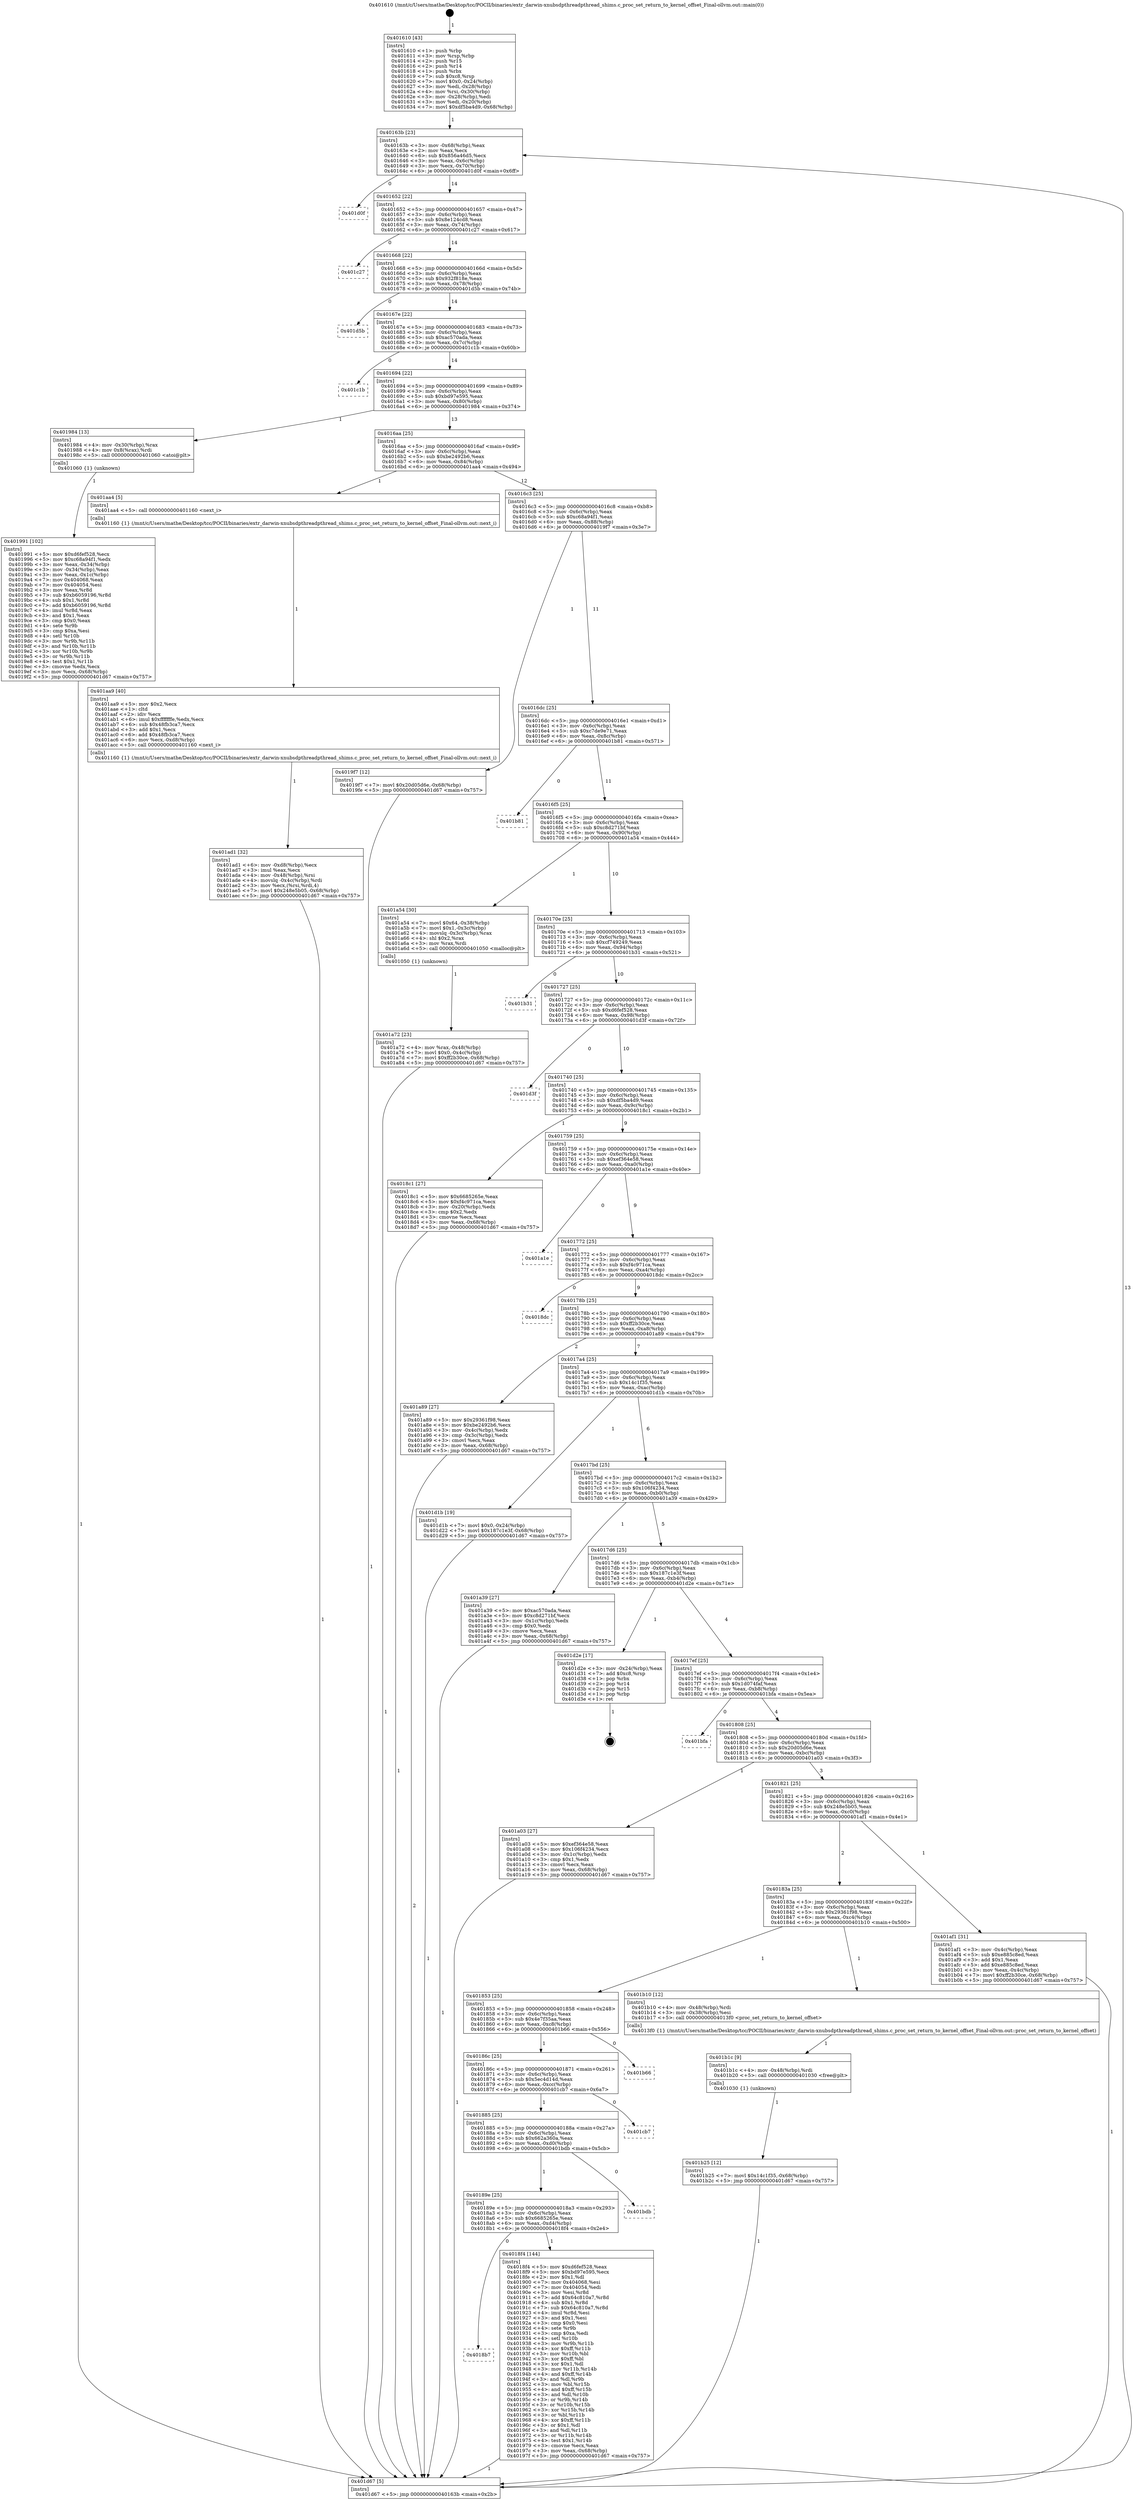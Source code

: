digraph "0x401610" {
  label = "0x401610 (/mnt/c/Users/mathe/Desktop/tcc/POCII/binaries/extr_darwin-xnubsdpthreadpthread_shims.c_proc_set_return_to_kernel_offset_Final-ollvm.out::main(0))"
  labelloc = "t"
  node[shape=record]

  Entry [label="",width=0.3,height=0.3,shape=circle,fillcolor=black,style=filled]
  "0x40163b" [label="{
     0x40163b [23]\l
     | [instrs]\l
     &nbsp;&nbsp;0x40163b \<+3\>: mov -0x68(%rbp),%eax\l
     &nbsp;&nbsp;0x40163e \<+2\>: mov %eax,%ecx\l
     &nbsp;&nbsp;0x401640 \<+6\>: sub $0x856a46d5,%ecx\l
     &nbsp;&nbsp;0x401646 \<+3\>: mov %eax,-0x6c(%rbp)\l
     &nbsp;&nbsp;0x401649 \<+3\>: mov %ecx,-0x70(%rbp)\l
     &nbsp;&nbsp;0x40164c \<+6\>: je 0000000000401d0f \<main+0x6ff\>\l
  }"]
  "0x401d0f" [label="{
     0x401d0f\l
  }", style=dashed]
  "0x401652" [label="{
     0x401652 [22]\l
     | [instrs]\l
     &nbsp;&nbsp;0x401652 \<+5\>: jmp 0000000000401657 \<main+0x47\>\l
     &nbsp;&nbsp;0x401657 \<+3\>: mov -0x6c(%rbp),%eax\l
     &nbsp;&nbsp;0x40165a \<+5\>: sub $0x8e124cd8,%eax\l
     &nbsp;&nbsp;0x40165f \<+3\>: mov %eax,-0x74(%rbp)\l
     &nbsp;&nbsp;0x401662 \<+6\>: je 0000000000401c27 \<main+0x617\>\l
  }"]
  Exit [label="",width=0.3,height=0.3,shape=circle,fillcolor=black,style=filled,peripheries=2]
  "0x401c27" [label="{
     0x401c27\l
  }", style=dashed]
  "0x401668" [label="{
     0x401668 [22]\l
     | [instrs]\l
     &nbsp;&nbsp;0x401668 \<+5\>: jmp 000000000040166d \<main+0x5d\>\l
     &nbsp;&nbsp;0x40166d \<+3\>: mov -0x6c(%rbp),%eax\l
     &nbsp;&nbsp;0x401670 \<+5\>: sub $0x932f818e,%eax\l
     &nbsp;&nbsp;0x401675 \<+3\>: mov %eax,-0x78(%rbp)\l
     &nbsp;&nbsp;0x401678 \<+6\>: je 0000000000401d5b \<main+0x74b\>\l
  }"]
  "0x401b25" [label="{
     0x401b25 [12]\l
     | [instrs]\l
     &nbsp;&nbsp;0x401b25 \<+7\>: movl $0x14c1f35,-0x68(%rbp)\l
     &nbsp;&nbsp;0x401b2c \<+5\>: jmp 0000000000401d67 \<main+0x757\>\l
  }"]
  "0x401d5b" [label="{
     0x401d5b\l
  }", style=dashed]
  "0x40167e" [label="{
     0x40167e [22]\l
     | [instrs]\l
     &nbsp;&nbsp;0x40167e \<+5\>: jmp 0000000000401683 \<main+0x73\>\l
     &nbsp;&nbsp;0x401683 \<+3\>: mov -0x6c(%rbp),%eax\l
     &nbsp;&nbsp;0x401686 \<+5\>: sub $0xac570ada,%eax\l
     &nbsp;&nbsp;0x40168b \<+3\>: mov %eax,-0x7c(%rbp)\l
     &nbsp;&nbsp;0x40168e \<+6\>: je 0000000000401c1b \<main+0x60b\>\l
  }"]
  "0x401b1c" [label="{
     0x401b1c [9]\l
     | [instrs]\l
     &nbsp;&nbsp;0x401b1c \<+4\>: mov -0x48(%rbp),%rdi\l
     &nbsp;&nbsp;0x401b20 \<+5\>: call 0000000000401030 \<free@plt\>\l
     | [calls]\l
     &nbsp;&nbsp;0x401030 \{1\} (unknown)\l
  }"]
  "0x401c1b" [label="{
     0x401c1b\l
  }", style=dashed]
  "0x401694" [label="{
     0x401694 [22]\l
     | [instrs]\l
     &nbsp;&nbsp;0x401694 \<+5\>: jmp 0000000000401699 \<main+0x89\>\l
     &nbsp;&nbsp;0x401699 \<+3\>: mov -0x6c(%rbp),%eax\l
     &nbsp;&nbsp;0x40169c \<+5\>: sub $0xbd97e595,%eax\l
     &nbsp;&nbsp;0x4016a1 \<+3\>: mov %eax,-0x80(%rbp)\l
     &nbsp;&nbsp;0x4016a4 \<+6\>: je 0000000000401984 \<main+0x374\>\l
  }"]
  "0x401ad1" [label="{
     0x401ad1 [32]\l
     | [instrs]\l
     &nbsp;&nbsp;0x401ad1 \<+6\>: mov -0xd8(%rbp),%ecx\l
     &nbsp;&nbsp;0x401ad7 \<+3\>: imul %eax,%ecx\l
     &nbsp;&nbsp;0x401ada \<+4\>: mov -0x48(%rbp),%rsi\l
     &nbsp;&nbsp;0x401ade \<+4\>: movslq -0x4c(%rbp),%rdi\l
     &nbsp;&nbsp;0x401ae2 \<+3\>: mov %ecx,(%rsi,%rdi,4)\l
     &nbsp;&nbsp;0x401ae5 \<+7\>: movl $0x248e5b05,-0x68(%rbp)\l
     &nbsp;&nbsp;0x401aec \<+5\>: jmp 0000000000401d67 \<main+0x757\>\l
  }"]
  "0x401984" [label="{
     0x401984 [13]\l
     | [instrs]\l
     &nbsp;&nbsp;0x401984 \<+4\>: mov -0x30(%rbp),%rax\l
     &nbsp;&nbsp;0x401988 \<+4\>: mov 0x8(%rax),%rdi\l
     &nbsp;&nbsp;0x40198c \<+5\>: call 0000000000401060 \<atoi@plt\>\l
     | [calls]\l
     &nbsp;&nbsp;0x401060 \{1\} (unknown)\l
  }"]
  "0x4016aa" [label="{
     0x4016aa [25]\l
     | [instrs]\l
     &nbsp;&nbsp;0x4016aa \<+5\>: jmp 00000000004016af \<main+0x9f\>\l
     &nbsp;&nbsp;0x4016af \<+3\>: mov -0x6c(%rbp),%eax\l
     &nbsp;&nbsp;0x4016b2 \<+5\>: sub $0xbe2492b6,%eax\l
     &nbsp;&nbsp;0x4016b7 \<+6\>: mov %eax,-0x84(%rbp)\l
     &nbsp;&nbsp;0x4016bd \<+6\>: je 0000000000401aa4 \<main+0x494\>\l
  }"]
  "0x401aa9" [label="{
     0x401aa9 [40]\l
     | [instrs]\l
     &nbsp;&nbsp;0x401aa9 \<+5\>: mov $0x2,%ecx\l
     &nbsp;&nbsp;0x401aae \<+1\>: cltd\l
     &nbsp;&nbsp;0x401aaf \<+2\>: idiv %ecx\l
     &nbsp;&nbsp;0x401ab1 \<+6\>: imul $0xfffffffe,%edx,%ecx\l
     &nbsp;&nbsp;0x401ab7 \<+6\>: sub $0x48fb3ca7,%ecx\l
     &nbsp;&nbsp;0x401abd \<+3\>: add $0x1,%ecx\l
     &nbsp;&nbsp;0x401ac0 \<+6\>: add $0x48fb3ca7,%ecx\l
     &nbsp;&nbsp;0x401ac6 \<+6\>: mov %ecx,-0xd8(%rbp)\l
     &nbsp;&nbsp;0x401acc \<+5\>: call 0000000000401160 \<next_i\>\l
     | [calls]\l
     &nbsp;&nbsp;0x401160 \{1\} (/mnt/c/Users/mathe/Desktop/tcc/POCII/binaries/extr_darwin-xnubsdpthreadpthread_shims.c_proc_set_return_to_kernel_offset_Final-ollvm.out::next_i)\l
  }"]
  "0x401aa4" [label="{
     0x401aa4 [5]\l
     | [instrs]\l
     &nbsp;&nbsp;0x401aa4 \<+5\>: call 0000000000401160 \<next_i\>\l
     | [calls]\l
     &nbsp;&nbsp;0x401160 \{1\} (/mnt/c/Users/mathe/Desktop/tcc/POCII/binaries/extr_darwin-xnubsdpthreadpthread_shims.c_proc_set_return_to_kernel_offset_Final-ollvm.out::next_i)\l
  }"]
  "0x4016c3" [label="{
     0x4016c3 [25]\l
     | [instrs]\l
     &nbsp;&nbsp;0x4016c3 \<+5\>: jmp 00000000004016c8 \<main+0xb8\>\l
     &nbsp;&nbsp;0x4016c8 \<+3\>: mov -0x6c(%rbp),%eax\l
     &nbsp;&nbsp;0x4016cb \<+5\>: sub $0xc68a94f1,%eax\l
     &nbsp;&nbsp;0x4016d0 \<+6\>: mov %eax,-0x88(%rbp)\l
     &nbsp;&nbsp;0x4016d6 \<+6\>: je 00000000004019f7 \<main+0x3e7\>\l
  }"]
  "0x401a72" [label="{
     0x401a72 [23]\l
     | [instrs]\l
     &nbsp;&nbsp;0x401a72 \<+4\>: mov %rax,-0x48(%rbp)\l
     &nbsp;&nbsp;0x401a76 \<+7\>: movl $0x0,-0x4c(%rbp)\l
     &nbsp;&nbsp;0x401a7d \<+7\>: movl $0xff2b30ce,-0x68(%rbp)\l
     &nbsp;&nbsp;0x401a84 \<+5\>: jmp 0000000000401d67 \<main+0x757\>\l
  }"]
  "0x4019f7" [label="{
     0x4019f7 [12]\l
     | [instrs]\l
     &nbsp;&nbsp;0x4019f7 \<+7\>: movl $0x20d05d6e,-0x68(%rbp)\l
     &nbsp;&nbsp;0x4019fe \<+5\>: jmp 0000000000401d67 \<main+0x757\>\l
  }"]
  "0x4016dc" [label="{
     0x4016dc [25]\l
     | [instrs]\l
     &nbsp;&nbsp;0x4016dc \<+5\>: jmp 00000000004016e1 \<main+0xd1\>\l
     &nbsp;&nbsp;0x4016e1 \<+3\>: mov -0x6c(%rbp),%eax\l
     &nbsp;&nbsp;0x4016e4 \<+5\>: sub $0xc7de9e71,%eax\l
     &nbsp;&nbsp;0x4016e9 \<+6\>: mov %eax,-0x8c(%rbp)\l
     &nbsp;&nbsp;0x4016ef \<+6\>: je 0000000000401b81 \<main+0x571\>\l
  }"]
  "0x401991" [label="{
     0x401991 [102]\l
     | [instrs]\l
     &nbsp;&nbsp;0x401991 \<+5\>: mov $0xd6fef528,%ecx\l
     &nbsp;&nbsp;0x401996 \<+5\>: mov $0xc68a94f1,%edx\l
     &nbsp;&nbsp;0x40199b \<+3\>: mov %eax,-0x34(%rbp)\l
     &nbsp;&nbsp;0x40199e \<+3\>: mov -0x34(%rbp),%eax\l
     &nbsp;&nbsp;0x4019a1 \<+3\>: mov %eax,-0x1c(%rbp)\l
     &nbsp;&nbsp;0x4019a4 \<+7\>: mov 0x404068,%eax\l
     &nbsp;&nbsp;0x4019ab \<+7\>: mov 0x404054,%esi\l
     &nbsp;&nbsp;0x4019b2 \<+3\>: mov %eax,%r8d\l
     &nbsp;&nbsp;0x4019b5 \<+7\>: sub $0xb6059196,%r8d\l
     &nbsp;&nbsp;0x4019bc \<+4\>: sub $0x1,%r8d\l
     &nbsp;&nbsp;0x4019c0 \<+7\>: add $0xb6059196,%r8d\l
     &nbsp;&nbsp;0x4019c7 \<+4\>: imul %r8d,%eax\l
     &nbsp;&nbsp;0x4019cb \<+3\>: and $0x1,%eax\l
     &nbsp;&nbsp;0x4019ce \<+3\>: cmp $0x0,%eax\l
     &nbsp;&nbsp;0x4019d1 \<+4\>: sete %r9b\l
     &nbsp;&nbsp;0x4019d5 \<+3\>: cmp $0xa,%esi\l
     &nbsp;&nbsp;0x4019d8 \<+4\>: setl %r10b\l
     &nbsp;&nbsp;0x4019dc \<+3\>: mov %r9b,%r11b\l
     &nbsp;&nbsp;0x4019df \<+3\>: and %r10b,%r11b\l
     &nbsp;&nbsp;0x4019e2 \<+3\>: xor %r10b,%r9b\l
     &nbsp;&nbsp;0x4019e5 \<+3\>: or %r9b,%r11b\l
     &nbsp;&nbsp;0x4019e8 \<+4\>: test $0x1,%r11b\l
     &nbsp;&nbsp;0x4019ec \<+3\>: cmovne %edx,%ecx\l
     &nbsp;&nbsp;0x4019ef \<+3\>: mov %ecx,-0x68(%rbp)\l
     &nbsp;&nbsp;0x4019f2 \<+5\>: jmp 0000000000401d67 \<main+0x757\>\l
  }"]
  "0x401b81" [label="{
     0x401b81\l
  }", style=dashed]
  "0x4016f5" [label="{
     0x4016f5 [25]\l
     | [instrs]\l
     &nbsp;&nbsp;0x4016f5 \<+5\>: jmp 00000000004016fa \<main+0xea\>\l
     &nbsp;&nbsp;0x4016fa \<+3\>: mov -0x6c(%rbp),%eax\l
     &nbsp;&nbsp;0x4016fd \<+5\>: sub $0xc8d271bf,%eax\l
     &nbsp;&nbsp;0x401702 \<+6\>: mov %eax,-0x90(%rbp)\l
     &nbsp;&nbsp;0x401708 \<+6\>: je 0000000000401a54 \<main+0x444\>\l
  }"]
  "0x4018b7" [label="{
     0x4018b7\l
  }", style=dashed]
  "0x401a54" [label="{
     0x401a54 [30]\l
     | [instrs]\l
     &nbsp;&nbsp;0x401a54 \<+7\>: movl $0x64,-0x38(%rbp)\l
     &nbsp;&nbsp;0x401a5b \<+7\>: movl $0x1,-0x3c(%rbp)\l
     &nbsp;&nbsp;0x401a62 \<+4\>: movslq -0x3c(%rbp),%rax\l
     &nbsp;&nbsp;0x401a66 \<+4\>: shl $0x2,%rax\l
     &nbsp;&nbsp;0x401a6a \<+3\>: mov %rax,%rdi\l
     &nbsp;&nbsp;0x401a6d \<+5\>: call 0000000000401050 \<malloc@plt\>\l
     | [calls]\l
     &nbsp;&nbsp;0x401050 \{1\} (unknown)\l
  }"]
  "0x40170e" [label="{
     0x40170e [25]\l
     | [instrs]\l
     &nbsp;&nbsp;0x40170e \<+5\>: jmp 0000000000401713 \<main+0x103\>\l
     &nbsp;&nbsp;0x401713 \<+3\>: mov -0x6c(%rbp),%eax\l
     &nbsp;&nbsp;0x401716 \<+5\>: sub $0xcf749249,%eax\l
     &nbsp;&nbsp;0x40171b \<+6\>: mov %eax,-0x94(%rbp)\l
     &nbsp;&nbsp;0x401721 \<+6\>: je 0000000000401b31 \<main+0x521\>\l
  }"]
  "0x4018f4" [label="{
     0x4018f4 [144]\l
     | [instrs]\l
     &nbsp;&nbsp;0x4018f4 \<+5\>: mov $0xd6fef528,%eax\l
     &nbsp;&nbsp;0x4018f9 \<+5\>: mov $0xbd97e595,%ecx\l
     &nbsp;&nbsp;0x4018fe \<+2\>: mov $0x1,%dl\l
     &nbsp;&nbsp;0x401900 \<+7\>: mov 0x404068,%esi\l
     &nbsp;&nbsp;0x401907 \<+7\>: mov 0x404054,%edi\l
     &nbsp;&nbsp;0x40190e \<+3\>: mov %esi,%r8d\l
     &nbsp;&nbsp;0x401911 \<+7\>: add $0x64c810a7,%r8d\l
     &nbsp;&nbsp;0x401918 \<+4\>: sub $0x1,%r8d\l
     &nbsp;&nbsp;0x40191c \<+7\>: sub $0x64c810a7,%r8d\l
     &nbsp;&nbsp;0x401923 \<+4\>: imul %r8d,%esi\l
     &nbsp;&nbsp;0x401927 \<+3\>: and $0x1,%esi\l
     &nbsp;&nbsp;0x40192a \<+3\>: cmp $0x0,%esi\l
     &nbsp;&nbsp;0x40192d \<+4\>: sete %r9b\l
     &nbsp;&nbsp;0x401931 \<+3\>: cmp $0xa,%edi\l
     &nbsp;&nbsp;0x401934 \<+4\>: setl %r10b\l
     &nbsp;&nbsp;0x401938 \<+3\>: mov %r9b,%r11b\l
     &nbsp;&nbsp;0x40193b \<+4\>: xor $0xff,%r11b\l
     &nbsp;&nbsp;0x40193f \<+3\>: mov %r10b,%bl\l
     &nbsp;&nbsp;0x401942 \<+3\>: xor $0xff,%bl\l
     &nbsp;&nbsp;0x401945 \<+3\>: xor $0x1,%dl\l
     &nbsp;&nbsp;0x401948 \<+3\>: mov %r11b,%r14b\l
     &nbsp;&nbsp;0x40194b \<+4\>: and $0xff,%r14b\l
     &nbsp;&nbsp;0x40194f \<+3\>: and %dl,%r9b\l
     &nbsp;&nbsp;0x401952 \<+3\>: mov %bl,%r15b\l
     &nbsp;&nbsp;0x401955 \<+4\>: and $0xff,%r15b\l
     &nbsp;&nbsp;0x401959 \<+3\>: and %dl,%r10b\l
     &nbsp;&nbsp;0x40195c \<+3\>: or %r9b,%r14b\l
     &nbsp;&nbsp;0x40195f \<+3\>: or %r10b,%r15b\l
     &nbsp;&nbsp;0x401962 \<+3\>: xor %r15b,%r14b\l
     &nbsp;&nbsp;0x401965 \<+3\>: or %bl,%r11b\l
     &nbsp;&nbsp;0x401968 \<+4\>: xor $0xff,%r11b\l
     &nbsp;&nbsp;0x40196c \<+3\>: or $0x1,%dl\l
     &nbsp;&nbsp;0x40196f \<+3\>: and %dl,%r11b\l
     &nbsp;&nbsp;0x401972 \<+3\>: or %r11b,%r14b\l
     &nbsp;&nbsp;0x401975 \<+4\>: test $0x1,%r14b\l
     &nbsp;&nbsp;0x401979 \<+3\>: cmovne %ecx,%eax\l
     &nbsp;&nbsp;0x40197c \<+3\>: mov %eax,-0x68(%rbp)\l
     &nbsp;&nbsp;0x40197f \<+5\>: jmp 0000000000401d67 \<main+0x757\>\l
  }"]
  "0x401b31" [label="{
     0x401b31\l
  }", style=dashed]
  "0x401727" [label="{
     0x401727 [25]\l
     | [instrs]\l
     &nbsp;&nbsp;0x401727 \<+5\>: jmp 000000000040172c \<main+0x11c\>\l
     &nbsp;&nbsp;0x40172c \<+3\>: mov -0x6c(%rbp),%eax\l
     &nbsp;&nbsp;0x40172f \<+5\>: sub $0xd6fef528,%eax\l
     &nbsp;&nbsp;0x401734 \<+6\>: mov %eax,-0x98(%rbp)\l
     &nbsp;&nbsp;0x40173a \<+6\>: je 0000000000401d3f \<main+0x72f\>\l
  }"]
  "0x40189e" [label="{
     0x40189e [25]\l
     | [instrs]\l
     &nbsp;&nbsp;0x40189e \<+5\>: jmp 00000000004018a3 \<main+0x293\>\l
     &nbsp;&nbsp;0x4018a3 \<+3\>: mov -0x6c(%rbp),%eax\l
     &nbsp;&nbsp;0x4018a6 \<+5\>: sub $0x6685265e,%eax\l
     &nbsp;&nbsp;0x4018ab \<+6\>: mov %eax,-0xd4(%rbp)\l
     &nbsp;&nbsp;0x4018b1 \<+6\>: je 00000000004018f4 \<main+0x2e4\>\l
  }"]
  "0x401d3f" [label="{
     0x401d3f\l
  }", style=dashed]
  "0x401740" [label="{
     0x401740 [25]\l
     | [instrs]\l
     &nbsp;&nbsp;0x401740 \<+5\>: jmp 0000000000401745 \<main+0x135\>\l
     &nbsp;&nbsp;0x401745 \<+3\>: mov -0x6c(%rbp),%eax\l
     &nbsp;&nbsp;0x401748 \<+5\>: sub $0xdf5ba4d9,%eax\l
     &nbsp;&nbsp;0x40174d \<+6\>: mov %eax,-0x9c(%rbp)\l
     &nbsp;&nbsp;0x401753 \<+6\>: je 00000000004018c1 \<main+0x2b1\>\l
  }"]
  "0x401bdb" [label="{
     0x401bdb\l
  }", style=dashed]
  "0x4018c1" [label="{
     0x4018c1 [27]\l
     | [instrs]\l
     &nbsp;&nbsp;0x4018c1 \<+5\>: mov $0x6685265e,%eax\l
     &nbsp;&nbsp;0x4018c6 \<+5\>: mov $0xf4c971ca,%ecx\l
     &nbsp;&nbsp;0x4018cb \<+3\>: mov -0x20(%rbp),%edx\l
     &nbsp;&nbsp;0x4018ce \<+3\>: cmp $0x2,%edx\l
     &nbsp;&nbsp;0x4018d1 \<+3\>: cmovne %ecx,%eax\l
     &nbsp;&nbsp;0x4018d4 \<+3\>: mov %eax,-0x68(%rbp)\l
     &nbsp;&nbsp;0x4018d7 \<+5\>: jmp 0000000000401d67 \<main+0x757\>\l
  }"]
  "0x401759" [label="{
     0x401759 [25]\l
     | [instrs]\l
     &nbsp;&nbsp;0x401759 \<+5\>: jmp 000000000040175e \<main+0x14e\>\l
     &nbsp;&nbsp;0x40175e \<+3\>: mov -0x6c(%rbp),%eax\l
     &nbsp;&nbsp;0x401761 \<+5\>: sub $0xef364e58,%eax\l
     &nbsp;&nbsp;0x401766 \<+6\>: mov %eax,-0xa0(%rbp)\l
     &nbsp;&nbsp;0x40176c \<+6\>: je 0000000000401a1e \<main+0x40e\>\l
  }"]
  "0x401d67" [label="{
     0x401d67 [5]\l
     | [instrs]\l
     &nbsp;&nbsp;0x401d67 \<+5\>: jmp 000000000040163b \<main+0x2b\>\l
  }"]
  "0x401610" [label="{
     0x401610 [43]\l
     | [instrs]\l
     &nbsp;&nbsp;0x401610 \<+1\>: push %rbp\l
     &nbsp;&nbsp;0x401611 \<+3\>: mov %rsp,%rbp\l
     &nbsp;&nbsp;0x401614 \<+2\>: push %r15\l
     &nbsp;&nbsp;0x401616 \<+2\>: push %r14\l
     &nbsp;&nbsp;0x401618 \<+1\>: push %rbx\l
     &nbsp;&nbsp;0x401619 \<+7\>: sub $0xc8,%rsp\l
     &nbsp;&nbsp;0x401620 \<+7\>: movl $0x0,-0x24(%rbp)\l
     &nbsp;&nbsp;0x401627 \<+3\>: mov %edi,-0x28(%rbp)\l
     &nbsp;&nbsp;0x40162a \<+4\>: mov %rsi,-0x30(%rbp)\l
     &nbsp;&nbsp;0x40162e \<+3\>: mov -0x28(%rbp),%edi\l
     &nbsp;&nbsp;0x401631 \<+3\>: mov %edi,-0x20(%rbp)\l
     &nbsp;&nbsp;0x401634 \<+7\>: movl $0xdf5ba4d9,-0x68(%rbp)\l
  }"]
  "0x401885" [label="{
     0x401885 [25]\l
     | [instrs]\l
     &nbsp;&nbsp;0x401885 \<+5\>: jmp 000000000040188a \<main+0x27a\>\l
     &nbsp;&nbsp;0x40188a \<+3\>: mov -0x6c(%rbp),%eax\l
     &nbsp;&nbsp;0x40188d \<+5\>: sub $0x662a360a,%eax\l
     &nbsp;&nbsp;0x401892 \<+6\>: mov %eax,-0xd0(%rbp)\l
     &nbsp;&nbsp;0x401898 \<+6\>: je 0000000000401bdb \<main+0x5cb\>\l
  }"]
  "0x401a1e" [label="{
     0x401a1e\l
  }", style=dashed]
  "0x401772" [label="{
     0x401772 [25]\l
     | [instrs]\l
     &nbsp;&nbsp;0x401772 \<+5\>: jmp 0000000000401777 \<main+0x167\>\l
     &nbsp;&nbsp;0x401777 \<+3\>: mov -0x6c(%rbp),%eax\l
     &nbsp;&nbsp;0x40177a \<+5\>: sub $0xf4c971ca,%eax\l
     &nbsp;&nbsp;0x40177f \<+6\>: mov %eax,-0xa4(%rbp)\l
     &nbsp;&nbsp;0x401785 \<+6\>: je 00000000004018dc \<main+0x2cc\>\l
  }"]
  "0x401cb7" [label="{
     0x401cb7\l
  }", style=dashed]
  "0x4018dc" [label="{
     0x4018dc\l
  }", style=dashed]
  "0x40178b" [label="{
     0x40178b [25]\l
     | [instrs]\l
     &nbsp;&nbsp;0x40178b \<+5\>: jmp 0000000000401790 \<main+0x180\>\l
     &nbsp;&nbsp;0x401790 \<+3\>: mov -0x6c(%rbp),%eax\l
     &nbsp;&nbsp;0x401793 \<+5\>: sub $0xff2b30ce,%eax\l
     &nbsp;&nbsp;0x401798 \<+6\>: mov %eax,-0xa8(%rbp)\l
     &nbsp;&nbsp;0x40179e \<+6\>: je 0000000000401a89 \<main+0x479\>\l
  }"]
  "0x40186c" [label="{
     0x40186c [25]\l
     | [instrs]\l
     &nbsp;&nbsp;0x40186c \<+5\>: jmp 0000000000401871 \<main+0x261\>\l
     &nbsp;&nbsp;0x401871 \<+3\>: mov -0x6c(%rbp),%eax\l
     &nbsp;&nbsp;0x401874 \<+5\>: sub $0x5ec4d14d,%eax\l
     &nbsp;&nbsp;0x401879 \<+6\>: mov %eax,-0xcc(%rbp)\l
     &nbsp;&nbsp;0x40187f \<+6\>: je 0000000000401cb7 \<main+0x6a7\>\l
  }"]
  "0x401a89" [label="{
     0x401a89 [27]\l
     | [instrs]\l
     &nbsp;&nbsp;0x401a89 \<+5\>: mov $0x29361f98,%eax\l
     &nbsp;&nbsp;0x401a8e \<+5\>: mov $0xbe2492b6,%ecx\l
     &nbsp;&nbsp;0x401a93 \<+3\>: mov -0x4c(%rbp),%edx\l
     &nbsp;&nbsp;0x401a96 \<+3\>: cmp -0x3c(%rbp),%edx\l
     &nbsp;&nbsp;0x401a99 \<+3\>: cmovl %ecx,%eax\l
     &nbsp;&nbsp;0x401a9c \<+3\>: mov %eax,-0x68(%rbp)\l
     &nbsp;&nbsp;0x401a9f \<+5\>: jmp 0000000000401d67 \<main+0x757\>\l
  }"]
  "0x4017a4" [label="{
     0x4017a4 [25]\l
     | [instrs]\l
     &nbsp;&nbsp;0x4017a4 \<+5\>: jmp 00000000004017a9 \<main+0x199\>\l
     &nbsp;&nbsp;0x4017a9 \<+3\>: mov -0x6c(%rbp),%eax\l
     &nbsp;&nbsp;0x4017ac \<+5\>: sub $0x14c1f35,%eax\l
     &nbsp;&nbsp;0x4017b1 \<+6\>: mov %eax,-0xac(%rbp)\l
     &nbsp;&nbsp;0x4017b7 \<+6\>: je 0000000000401d1b \<main+0x70b\>\l
  }"]
  "0x401b66" [label="{
     0x401b66\l
  }", style=dashed]
  "0x401d1b" [label="{
     0x401d1b [19]\l
     | [instrs]\l
     &nbsp;&nbsp;0x401d1b \<+7\>: movl $0x0,-0x24(%rbp)\l
     &nbsp;&nbsp;0x401d22 \<+7\>: movl $0x187c1e3f,-0x68(%rbp)\l
     &nbsp;&nbsp;0x401d29 \<+5\>: jmp 0000000000401d67 \<main+0x757\>\l
  }"]
  "0x4017bd" [label="{
     0x4017bd [25]\l
     | [instrs]\l
     &nbsp;&nbsp;0x4017bd \<+5\>: jmp 00000000004017c2 \<main+0x1b2\>\l
     &nbsp;&nbsp;0x4017c2 \<+3\>: mov -0x6c(%rbp),%eax\l
     &nbsp;&nbsp;0x4017c5 \<+5\>: sub $0x106f4234,%eax\l
     &nbsp;&nbsp;0x4017ca \<+6\>: mov %eax,-0xb0(%rbp)\l
     &nbsp;&nbsp;0x4017d0 \<+6\>: je 0000000000401a39 \<main+0x429\>\l
  }"]
  "0x401853" [label="{
     0x401853 [25]\l
     | [instrs]\l
     &nbsp;&nbsp;0x401853 \<+5\>: jmp 0000000000401858 \<main+0x248\>\l
     &nbsp;&nbsp;0x401858 \<+3\>: mov -0x6c(%rbp),%eax\l
     &nbsp;&nbsp;0x40185b \<+5\>: sub $0x4e7f35aa,%eax\l
     &nbsp;&nbsp;0x401860 \<+6\>: mov %eax,-0xc8(%rbp)\l
     &nbsp;&nbsp;0x401866 \<+6\>: je 0000000000401b66 \<main+0x556\>\l
  }"]
  "0x401a39" [label="{
     0x401a39 [27]\l
     | [instrs]\l
     &nbsp;&nbsp;0x401a39 \<+5\>: mov $0xac570ada,%eax\l
     &nbsp;&nbsp;0x401a3e \<+5\>: mov $0xc8d271bf,%ecx\l
     &nbsp;&nbsp;0x401a43 \<+3\>: mov -0x1c(%rbp),%edx\l
     &nbsp;&nbsp;0x401a46 \<+3\>: cmp $0x0,%edx\l
     &nbsp;&nbsp;0x401a49 \<+3\>: cmove %ecx,%eax\l
     &nbsp;&nbsp;0x401a4c \<+3\>: mov %eax,-0x68(%rbp)\l
     &nbsp;&nbsp;0x401a4f \<+5\>: jmp 0000000000401d67 \<main+0x757\>\l
  }"]
  "0x4017d6" [label="{
     0x4017d6 [25]\l
     | [instrs]\l
     &nbsp;&nbsp;0x4017d6 \<+5\>: jmp 00000000004017db \<main+0x1cb\>\l
     &nbsp;&nbsp;0x4017db \<+3\>: mov -0x6c(%rbp),%eax\l
     &nbsp;&nbsp;0x4017de \<+5\>: sub $0x187c1e3f,%eax\l
     &nbsp;&nbsp;0x4017e3 \<+6\>: mov %eax,-0xb4(%rbp)\l
     &nbsp;&nbsp;0x4017e9 \<+6\>: je 0000000000401d2e \<main+0x71e\>\l
  }"]
  "0x401b10" [label="{
     0x401b10 [12]\l
     | [instrs]\l
     &nbsp;&nbsp;0x401b10 \<+4\>: mov -0x48(%rbp),%rdi\l
     &nbsp;&nbsp;0x401b14 \<+3\>: mov -0x38(%rbp),%esi\l
     &nbsp;&nbsp;0x401b17 \<+5\>: call 00000000004013f0 \<proc_set_return_to_kernel_offset\>\l
     | [calls]\l
     &nbsp;&nbsp;0x4013f0 \{1\} (/mnt/c/Users/mathe/Desktop/tcc/POCII/binaries/extr_darwin-xnubsdpthreadpthread_shims.c_proc_set_return_to_kernel_offset_Final-ollvm.out::proc_set_return_to_kernel_offset)\l
  }"]
  "0x401d2e" [label="{
     0x401d2e [17]\l
     | [instrs]\l
     &nbsp;&nbsp;0x401d2e \<+3\>: mov -0x24(%rbp),%eax\l
     &nbsp;&nbsp;0x401d31 \<+7\>: add $0xc8,%rsp\l
     &nbsp;&nbsp;0x401d38 \<+1\>: pop %rbx\l
     &nbsp;&nbsp;0x401d39 \<+2\>: pop %r14\l
     &nbsp;&nbsp;0x401d3b \<+2\>: pop %r15\l
     &nbsp;&nbsp;0x401d3d \<+1\>: pop %rbp\l
     &nbsp;&nbsp;0x401d3e \<+1\>: ret\l
  }"]
  "0x4017ef" [label="{
     0x4017ef [25]\l
     | [instrs]\l
     &nbsp;&nbsp;0x4017ef \<+5\>: jmp 00000000004017f4 \<main+0x1e4\>\l
     &nbsp;&nbsp;0x4017f4 \<+3\>: mov -0x6c(%rbp),%eax\l
     &nbsp;&nbsp;0x4017f7 \<+5\>: sub $0x1d074faf,%eax\l
     &nbsp;&nbsp;0x4017fc \<+6\>: mov %eax,-0xb8(%rbp)\l
     &nbsp;&nbsp;0x401802 \<+6\>: je 0000000000401bfa \<main+0x5ea\>\l
  }"]
  "0x40183a" [label="{
     0x40183a [25]\l
     | [instrs]\l
     &nbsp;&nbsp;0x40183a \<+5\>: jmp 000000000040183f \<main+0x22f\>\l
     &nbsp;&nbsp;0x40183f \<+3\>: mov -0x6c(%rbp),%eax\l
     &nbsp;&nbsp;0x401842 \<+5\>: sub $0x29361f98,%eax\l
     &nbsp;&nbsp;0x401847 \<+6\>: mov %eax,-0xc4(%rbp)\l
     &nbsp;&nbsp;0x40184d \<+6\>: je 0000000000401b10 \<main+0x500\>\l
  }"]
  "0x401bfa" [label="{
     0x401bfa\l
  }", style=dashed]
  "0x401808" [label="{
     0x401808 [25]\l
     | [instrs]\l
     &nbsp;&nbsp;0x401808 \<+5\>: jmp 000000000040180d \<main+0x1fd\>\l
     &nbsp;&nbsp;0x40180d \<+3\>: mov -0x6c(%rbp),%eax\l
     &nbsp;&nbsp;0x401810 \<+5\>: sub $0x20d05d6e,%eax\l
     &nbsp;&nbsp;0x401815 \<+6\>: mov %eax,-0xbc(%rbp)\l
     &nbsp;&nbsp;0x40181b \<+6\>: je 0000000000401a03 \<main+0x3f3\>\l
  }"]
  "0x401af1" [label="{
     0x401af1 [31]\l
     | [instrs]\l
     &nbsp;&nbsp;0x401af1 \<+3\>: mov -0x4c(%rbp),%eax\l
     &nbsp;&nbsp;0x401af4 \<+5\>: sub $0xe885c8ed,%eax\l
     &nbsp;&nbsp;0x401af9 \<+3\>: add $0x1,%eax\l
     &nbsp;&nbsp;0x401afc \<+5\>: add $0xe885c8ed,%eax\l
     &nbsp;&nbsp;0x401b01 \<+3\>: mov %eax,-0x4c(%rbp)\l
     &nbsp;&nbsp;0x401b04 \<+7\>: movl $0xff2b30ce,-0x68(%rbp)\l
     &nbsp;&nbsp;0x401b0b \<+5\>: jmp 0000000000401d67 \<main+0x757\>\l
  }"]
  "0x401a03" [label="{
     0x401a03 [27]\l
     | [instrs]\l
     &nbsp;&nbsp;0x401a03 \<+5\>: mov $0xef364e58,%eax\l
     &nbsp;&nbsp;0x401a08 \<+5\>: mov $0x106f4234,%ecx\l
     &nbsp;&nbsp;0x401a0d \<+3\>: mov -0x1c(%rbp),%edx\l
     &nbsp;&nbsp;0x401a10 \<+3\>: cmp $0x1,%edx\l
     &nbsp;&nbsp;0x401a13 \<+3\>: cmovl %ecx,%eax\l
     &nbsp;&nbsp;0x401a16 \<+3\>: mov %eax,-0x68(%rbp)\l
     &nbsp;&nbsp;0x401a19 \<+5\>: jmp 0000000000401d67 \<main+0x757\>\l
  }"]
  "0x401821" [label="{
     0x401821 [25]\l
     | [instrs]\l
     &nbsp;&nbsp;0x401821 \<+5\>: jmp 0000000000401826 \<main+0x216\>\l
     &nbsp;&nbsp;0x401826 \<+3\>: mov -0x6c(%rbp),%eax\l
     &nbsp;&nbsp;0x401829 \<+5\>: sub $0x248e5b05,%eax\l
     &nbsp;&nbsp;0x40182e \<+6\>: mov %eax,-0xc0(%rbp)\l
     &nbsp;&nbsp;0x401834 \<+6\>: je 0000000000401af1 \<main+0x4e1\>\l
  }"]
  Entry -> "0x401610" [label=" 1"]
  "0x40163b" -> "0x401d0f" [label=" 0"]
  "0x40163b" -> "0x401652" [label=" 14"]
  "0x401d2e" -> Exit [label=" 1"]
  "0x401652" -> "0x401c27" [label=" 0"]
  "0x401652" -> "0x401668" [label=" 14"]
  "0x401d1b" -> "0x401d67" [label=" 1"]
  "0x401668" -> "0x401d5b" [label=" 0"]
  "0x401668" -> "0x40167e" [label=" 14"]
  "0x401b25" -> "0x401d67" [label=" 1"]
  "0x40167e" -> "0x401c1b" [label=" 0"]
  "0x40167e" -> "0x401694" [label=" 14"]
  "0x401b1c" -> "0x401b25" [label=" 1"]
  "0x401694" -> "0x401984" [label=" 1"]
  "0x401694" -> "0x4016aa" [label=" 13"]
  "0x401b10" -> "0x401b1c" [label=" 1"]
  "0x4016aa" -> "0x401aa4" [label=" 1"]
  "0x4016aa" -> "0x4016c3" [label=" 12"]
  "0x401af1" -> "0x401d67" [label=" 1"]
  "0x4016c3" -> "0x4019f7" [label=" 1"]
  "0x4016c3" -> "0x4016dc" [label=" 11"]
  "0x401ad1" -> "0x401d67" [label=" 1"]
  "0x4016dc" -> "0x401b81" [label=" 0"]
  "0x4016dc" -> "0x4016f5" [label=" 11"]
  "0x401aa9" -> "0x401ad1" [label=" 1"]
  "0x4016f5" -> "0x401a54" [label=" 1"]
  "0x4016f5" -> "0x40170e" [label=" 10"]
  "0x401aa4" -> "0x401aa9" [label=" 1"]
  "0x40170e" -> "0x401b31" [label=" 0"]
  "0x40170e" -> "0x401727" [label=" 10"]
  "0x401a89" -> "0x401d67" [label=" 2"]
  "0x401727" -> "0x401d3f" [label=" 0"]
  "0x401727" -> "0x401740" [label=" 10"]
  "0x401a54" -> "0x401a72" [label=" 1"]
  "0x401740" -> "0x4018c1" [label=" 1"]
  "0x401740" -> "0x401759" [label=" 9"]
  "0x4018c1" -> "0x401d67" [label=" 1"]
  "0x401610" -> "0x40163b" [label=" 1"]
  "0x401d67" -> "0x40163b" [label=" 13"]
  "0x401a39" -> "0x401d67" [label=" 1"]
  "0x401759" -> "0x401a1e" [label=" 0"]
  "0x401759" -> "0x401772" [label=" 9"]
  "0x4019f7" -> "0x401d67" [label=" 1"]
  "0x401772" -> "0x4018dc" [label=" 0"]
  "0x401772" -> "0x40178b" [label=" 9"]
  "0x401991" -> "0x401d67" [label=" 1"]
  "0x40178b" -> "0x401a89" [label=" 2"]
  "0x40178b" -> "0x4017a4" [label=" 7"]
  "0x4018f4" -> "0x401d67" [label=" 1"]
  "0x4017a4" -> "0x401d1b" [label=" 1"]
  "0x4017a4" -> "0x4017bd" [label=" 6"]
  "0x40189e" -> "0x4018b7" [label=" 0"]
  "0x4017bd" -> "0x401a39" [label=" 1"]
  "0x4017bd" -> "0x4017d6" [label=" 5"]
  "0x401a72" -> "0x401d67" [label=" 1"]
  "0x4017d6" -> "0x401d2e" [label=" 1"]
  "0x4017d6" -> "0x4017ef" [label=" 4"]
  "0x401885" -> "0x40189e" [label=" 1"]
  "0x4017ef" -> "0x401bfa" [label=" 0"]
  "0x4017ef" -> "0x401808" [label=" 4"]
  "0x401a03" -> "0x401d67" [label=" 1"]
  "0x401808" -> "0x401a03" [label=" 1"]
  "0x401808" -> "0x401821" [label=" 3"]
  "0x40186c" -> "0x401885" [label=" 1"]
  "0x401821" -> "0x401af1" [label=" 1"]
  "0x401821" -> "0x40183a" [label=" 2"]
  "0x401885" -> "0x401bdb" [label=" 0"]
  "0x40183a" -> "0x401b10" [label=" 1"]
  "0x40183a" -> "0x401853" [label=" 1"]
  "0x40189e" -> "0x4018f4" [label=" 1"]
  "0x401853" -> "0x401b66" [label=" 0"]
  "0x401853" -> "0x40186c" [label=" 1"]
  "0x401984" -> "0x401991" [label=" 1"]
  "0x40186c" -> "0x401cb7" [label=" 0"]
}
